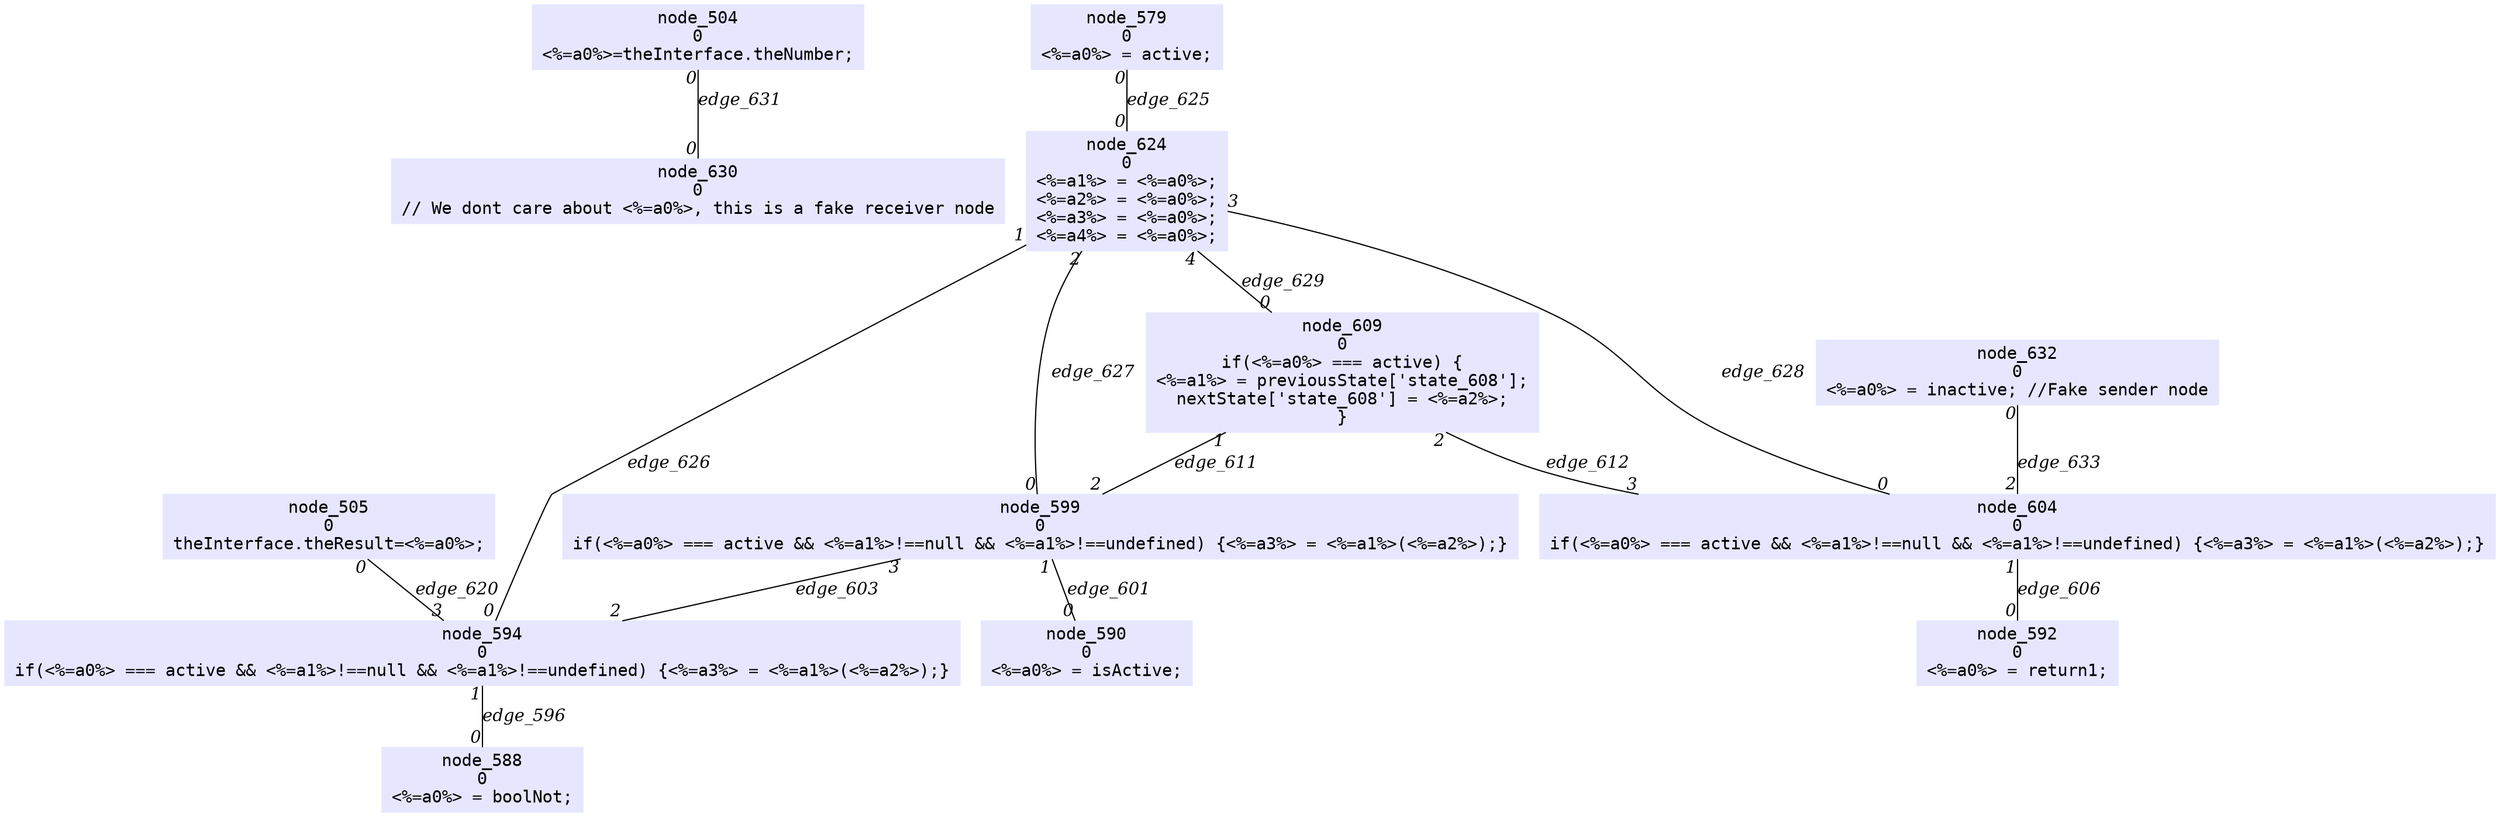 digraph g{node_504 [shape=box, style=filled, color="0.66 0.1 1.0", fontname="Courier", label="node_504
0
<%=a0%>=theInterface.theNumber;
" ]
node_505 [shape=box, style=filled, color="0.66 0.1 1.0", fontname="Courier", label="node_505
0
theInterface.theResult=<%=a0%>;
" ]
node_579 [shape=box, style=filled, color="0.66 0.1 1.0", fontname="Courier", label="node_579
0
<%=a0%> = active;
" ]
node_588 [shape=box, style=filled, color="0.66 0.1 1.0", fontname="Courier", label="node_588
0
<%=a0%> = boolNot;
" ]
node_590 [shape=box, style=filled, color="0.66 0.1 1.0", fontname="Courier", label="node_590
0
<%=a0%> = isActive;
" ]
node_592 [shape=box, style=filled, color="0.66 0.1 1.0", fontname="Courier", label="node_592
0
<%=a0%> = return1;
" ]
node_594 [shape=box, style=filled, color="0.66 0.1 1.0", fontname="Courier", label="node_594
0
if(<%=a0%> === active && <%=a1%>!==null && <%=a1%>!==undefined) {<%=a3%> = <%=a1%>(<%=a2%>);}
" ]
node_599 [shape=box, style=filled, color="0.66 0.1 1.0", fontname="Courier", label="node_599
0
if(<%=a0%> === active && <%=a1%>!==null && <%=a1%>!==undefined) {<%=a3%> = <%=a1%>(<%=a2%>);}
" ]
node_604 [shape=box, style=filled, color="0.66 0.1 1.0", fontname="Courier", label="node_604
0
if(<%=a0%> === active && <%=a1%>!==null && <%=a1%>!==undefined) {<%=a3%> = <%=a1%>(<%=a2%>);}
" ]
node_609 [shape=box, style=filled, color="0.66 0.1 1.0", fontname="Courier", label="node_609
0
if(<%=a0%> === active) {
<%=a1%> = previousState['state_608'];
nextState['state_608'] = <%=a2%>;
}
" ]
node_624 [shape=box, style=filled, color="0.66 0.1 1.0", fontname="Courier", label="node_624
0
<%=a1%> = <%=a0%>;
<%=a2%> = <%=a0%>;
<%=a3%> = <%=a0%>;
<%=a4%> = <%=a0%>;
" ]
node_630 [shape=box, style=filled, color="0.66 0.1 1.0", fontname="Courier", label="node_630
0
// We dont care about <%=a0%>, this is a fake receiver node
" ]
node_632 [shape=box, style=filled, color="0.66 0.1 1.0", fontname="Courier", label="node_632
0
<%=a0%> = inactive; //Fake sender node
" ]
node_594 -> node_588 [dir=none, arrowHead=none, fontname="Times-Italic", label="edge_596",  headlabel="0", taillabel="1" ]
node_599 -> node_590 [dir=none, arrowHead=none, fontname="Times-Italic", label="edge_601",  headlabel="0", taillabel="1" ]
node_599 -> node_594 [dir=none, arrowHead=none, fontname="Times-Italic", label="edge_603",  headlabel="2", taillabel="3" ]
node_604 -> node_592 [dir=none, arrowHead=none, fontname="Times-Italic", label="edge_606",  headlabel="0", taillabel="1" ]
node_609 -> node_599 [dir=none, arrowHead=none, fontname="Times-Italic", label="edge_611",  headlabel="2", taillabel="1" ]
node_609 -> node_604 [dir=none, arrowHead=none, fontname="Times-Italic", label="edge_612",  headlabel="3", taillabel="2" ]
node_505 -> node_594 [dir=none, arrowHead=none, fontname="Times-Italic", label="edge_620",  headlabel="3", taillabel="0" ]
node_579 -> node_624 [dir=none, arrowHead=none, fontname="Times-Italic", label="edge_625",  headlabel="0", taillabel="0" ]
node_624 -> node_594 [dir=none, arrowHead=none, fontname="Times-Italic", label="edge_626",  headlabel="0", taillabel="1" ]
node_624 -> node_599 [dir=none, arrowHead=none, fontname="Times-Italic", label="edge_627",  headlabel="0", taillabel="2" ]
node_624 -> node_604 [dir=none, arrowHead=none, fontname="Times-Italic", label="edge_628",  headlabel="0", taillabel="3" ]
node_624 -> node_609 [dir=none, arrowHead=none, fontname="Times-Italic", label="edge_629",  headlabel="0", taillabel="4" ]
node_504 -> node_630 [dir=none, arrowHead=none, fontname="Times-Italic", label="edge_631",  headlabel="0", taillabel="0" ]
node_632 -> node_604 [dir=none, arrowHead=none, fontname="Times-Italic", label="edge_633",  headlabel="2", taillabel="0" ]
}